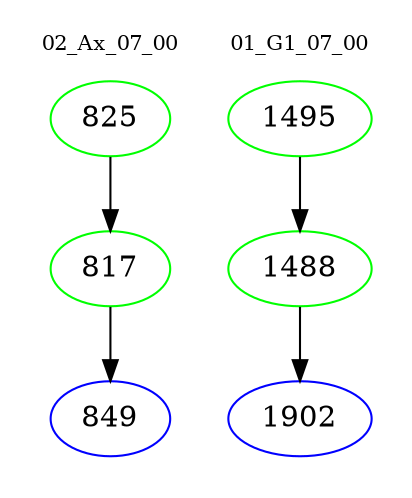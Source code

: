 digraph{
subgraph cluster_0 {
color = white
label = "02_Ax_07_00";
fontsize=10;
T0_825 [label="825", color="green"]
T0_825 -> T0_817 [color="black"]
T0_817 [label="817", color="green"]
T0_817 -> T0_849 [color="black"]
T0_849 [label="849", color="blue"]
}
subgraph cluster_1 {
color = white
label = "01_G1_07_00";
fontsize=10;
T1_1495 [label="1495", color="green"]
T1_1495 -> T1_1488 [color="black"]
T1_1488 [label="1488", color="green"]
T1_1488 -> T1_1902 [color="black"]
T1_1902 [label="1902", color="blue"]
}
}
